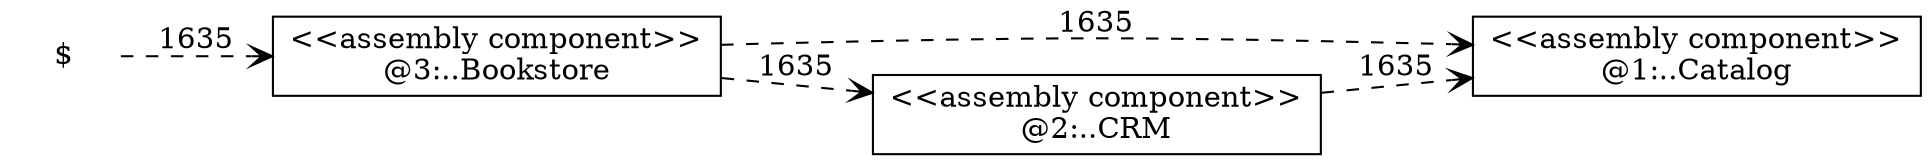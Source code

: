 digraph G {
 rankdir=LR;
"depNode_0" [label="$",shape="none"]

"depNode_1" [label="<<assembly component>>\n@1:..Catalog",shape="box",style="filled",fillcolor="white"]

"depNode_2" [label="<<assembly component>>\n@2:..CRM",shape="box",style="filled",fillcolor="white"]

"depNode_3" [label="<<assembly component>>\n@3:..Bookstore",shape="box",style="filled",fillcolor="white"]


depNode_0->depNode_3[label=1635, style="dashed", arrowhead="open"]
depNode_2->depNode_1[label=1635, style="dashed", arrowhead="open"]
depNode_3->depNode_1[label=1635, style="dashed", arrowhead="open"]
depNode_3->depNode_2[label=1635, style="dashed", arrowhead="open"]
}
